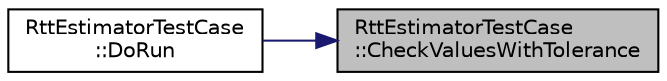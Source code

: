 digraph "RttEstimatorTestCase::CheckValuesWithTolerance"
{
 // LATEX_PDF_SIZE
  edge [fontname="Helvetica",fontsize="10",labelfontname="Helvetica",labelfontsize="10"];
  node [fontname="Helvetica",fontsize="10",shape=record];
  rankdir="RL";
  Node1 [label="RttEstimatorTestCase\l::CheckValuesWithTolerance",height=0.2,width=0.4,color="black", fillcolor="grey75", style="filled", fontcolor="black",tooltip="Check RTT values with a 1 nanosecond of tolerance."];
  Node1 -> Node2 [dir="back",color="midnightblue",fontsize="10",style="solid",fontname="Helvetica"];
  Node2 [label="RttEstimatorTestCase\l::DoRun",height=0.2,width=0.4,color="black", fillcolor="white", style="filled",URL="$class_rtt_estimator_test_case.html#a0f7b32f862450cf750923c9be8ec0918",tooltip="Implementation to actually run this TestCase."];
}
